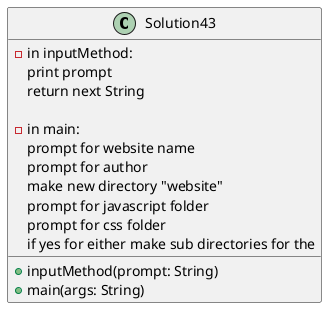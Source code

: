 @startuml
'https://plantuml.com/class-diagram


class Solution43 {
+inputMethod(prompt: String)
- in inputMethod:
print prompt
return next String

+main(args: String)
- in main:
prompt for website name
prompt for author
make new directory "website"
    prompt for javascript folder
    prompt for css folder
    if yes for either make sub directories for the
}
@enduml
